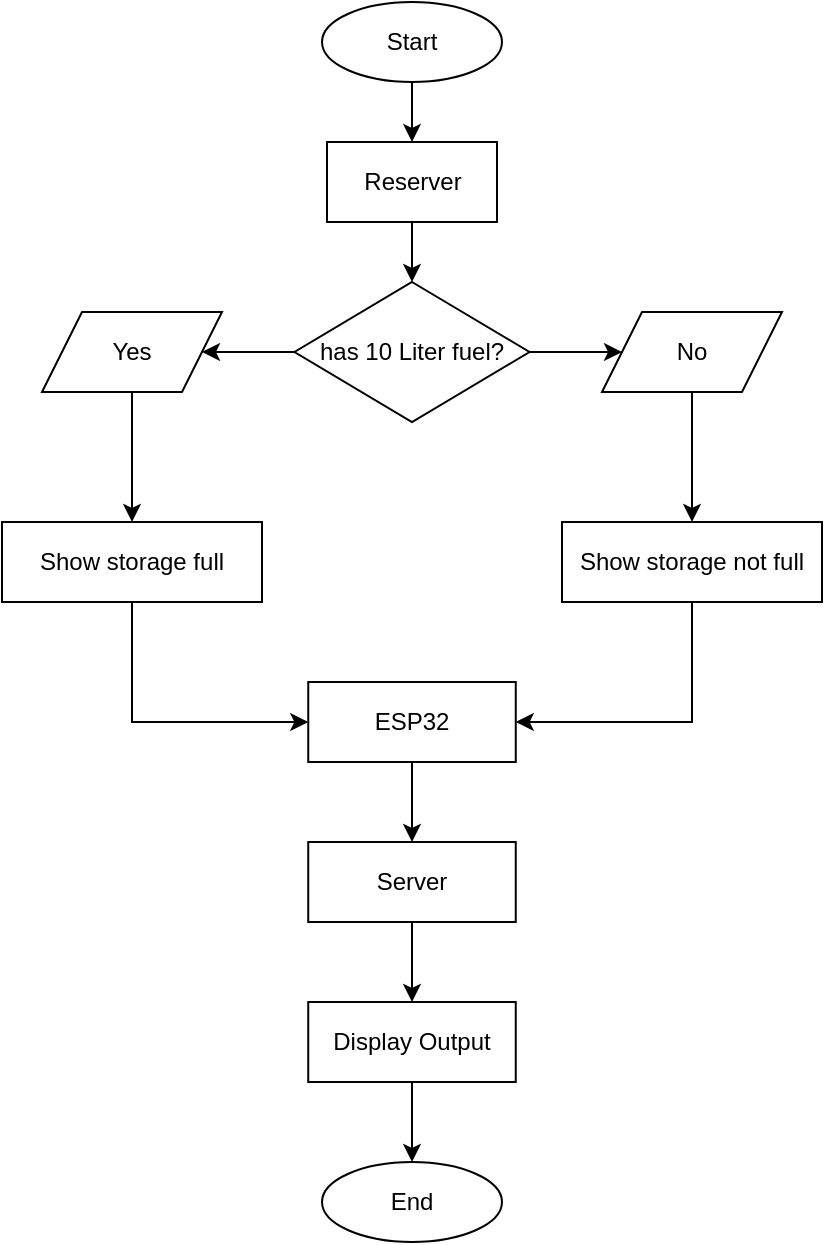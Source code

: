 <mxfile version="16.2.1" type="github"><diagram id="MFEzO-kAabfBXjxoVMJn" name="Page-1"><mxGraphModel dx="935" dy="678" grid="1" gridSize="10" guides="1" tooltips="1" connect="1" arrows="1" fold="1" page="1" pageScale="1" pageWidth="850" pageHeight="1100" math="0" shadow="0"><root><mxCell id="0"/><mxCell id="1" parent="0"/><mxCell id="cRJwVOKVT3IhdFE7zvFV-13" style="edgeStyle=orthogonalEdgeStyle;rounded=0;orthogonalLoop=1;jettySize=auto;html=1;exitX=0.5;exitY=1;exitDx=0;exitDy=0;entryX=0.5;entryY=0;entryDx=0;entryDy=0;" edge="1" parent="1" source="cRJwVOKVT3IhdFE7zvFV-1" target="cRJwVOKVT3IhdFE7zvFV-2"><mxGeometry relative="1" as="geometry"/></mxCell><mxCell id="cRJwVOKVT3IhdFE7zvFV-1" value="Start" style="ellipse;whiteSpace=wrap;html=1;" vertex="1" parent="1"><mxGeometry x="350" y="60" width="90" height="40" as="geometry"/></mxCell><mxCell id="cRJwVOKVT3IhdFE7zvFV-14" style="edgeStyle=orthogonalEdgeStyle;rounded=0;orthogonalLoop=1;jettySize=auto;html=1;exitX=0.5;exitY=1;exitDx=0;exitDy=0;entryX=0.5;entryY=0;entryDx=0;entryDy=0;" edge="1" parent="1" source="cRJwVOKVT3IhdFE7zvFV-2" target="cRJwVOKVT3IhdFE7zvFV-3"><mxGeometry relative="1" as="geometry"/></mxCell><mxCell id="cRJwVOKVT3IhdFE7zvFV-2" value="Reserver" style="rounded=0;whiteSpace=wrap;html=1;" vertex="1" parent="1"><mxGeometry x="352.5" y="130" width="85" height="40" as="geometry"/></mxCell><mxCell id="cRJwVOKVT3IhdFE7zvFV-15" style="edgeStyle=orthogonalEdgeStyle;rounded=0;orthogonalLoop=1;jettySize=auto;html=1;exitX=1;exitY=0.5;exitDx=0;exitDy=0;entryX=0;entryY=0.5;entryDx=0;entryDy=0;" edge="1" parent="1" source="cRJwVOKVT3IhdFE7zvFV-3" target="cRJwVOKVT3IhdFE7zvFV-5"><mxGeometry relative="1" as="geometry"/></mxCell><mxCell id="cRJwVOKVT3IhdFE7zvFV-16" style="edgeStyle=orthogonalEdgeStyle;rounded=0;orthogonalLoop=1;jettySize=auto;html=1;exitX=0;exitY=0.5;exitDx=0;exitDy=0;entryX=1;entryY=0.5;entryDx=0;entryDy=0;" edge="1" parent="1" source="cRJwVOKVT3IhdFE7zvFV-3" target="cRJwVOKVT3IhdFE7zvFV-4"><mxGeometry relative="1" as="geometry"/></mxCell><mxCell id="cRJwVOKVT3IhdFE7zvFV-3" value="has 10 Liter fuel?" style="rhombus;whiteSpace=wrap;html=1;" vertex="1" parent="1"><mxGeometry x="336.25" y="200" width="117.5" height="70" as="geometry"/></mxCell><mxCell id="cRJwVOKVT3IhdFE7zvFV-18" style="edgeStyle=orthogonalEdgeStyle;rounded=0;orthogonalLoop=1;jettySize=auto;html=1;exitX=0.5;exitY=1;exitDx=0;exitDy=0;entryX=0.5;entryY=0;entryDx=0;entryDy=0;" edge="1" parent="1" source="cRJwVOKVT3IhdFE7zvFV-4" target="cRJwVOKVT3IhdFE7zvFV-6"><mxGeometry relative="1" as="geometry"/></mxCell><mxCell id="cRJwVOKVT3IhdFE7zvFV-4" value="&lt;div&gt;Yes&lt;/div&gt;" style="shape=parallelogram;perimeter=parallelogramPerimeter;whiteSpace=wrap;html=1;fixedSize=1;" vertex="1" parent="1"><mxGeometry x="210" y="215" width="90" height="40" as="geometry"/></mxCell><mxCell id="cRJwVOKVT3IhdFE7zvFV-17" style="edgeStyle=orthogonalEdgeStyle;rounded=0;orthogonalLoop=1;jettySize=auto;html=1;exitX=0.5;exitY=1;exitDx=0;exitDy=0;" edge="1" parent="1" source="cRJwVOKVT3IhdFE7zvFV-5" target="cRJwVOKVT3IhdFE7zvFV-7"><mxGeometry relative="1" as="geometry"/></mxCell><mxCell id="cRJwVOKVT3IhdFE7zvFV-5" value="No" style="shape=parallelogram;perimeter=parallelogramPerimeter;whiteSpace=wrap;html=1;fixedSize=1;" vertex="1" parent="1"><mxGeometry x="490" y="215" width="90" height="40" as="geometry"/></mxCell><mxCell id="cRJwVOKVT3IhdFE7zvFV-19" style="edgeStyle=orthogonalEdgeStyle;rounded=0;orthogonalLoop=1;jettySize=auto;html=1;exitX=0.5;exitY=1;exitDx=0;exitDy=0;entryX=0;entryY=0.5;entryDx=0;entryDy=0;" edge="1" parent="1" source="cRJwVOKVT3IhdFE7zvFV-6" target="cRJwVOKVT3IhdFE7zvFV-8"><mxGeometry relative="1" as="geometry"/></mxCell><mxCell id="cRJwVOKVT3IhdFE7zvFV-6" value="Show storage full" style="rounded=0;whiteSpace=wrap;html=1;" vertex="1" parent="1"><mxGeometry x="190" y="320" width="130" height="40" as="geometry"/></mxCell><mxCell id="cRJwVOKVT3IhdFE7zvFV-20" style="edgeStyle=orthogonalEdgeStyle;rounded=0;orthogonalLoop=1;jettySize=auto;html=1;exitX=0.5;exitY=1;exitDx=0;exitDy=0;entryX=1;entryY=0.5;entryDx=0;entryDy=0;" edge="1" parent="1" source="cRJwVOKVT3IhdFE7zvFV-7" target="cRJwVOKVT3IhdFE7zvFV-8"><mxGeometry relative="1" as="geometry"/></mxCell><mxCell id="cRJwVOKVT3IhdFE7zvFV-7" value="Show storage not full" style="rounded=0;whiteSpace=wrap;html=1;" vertex="1" parent="1"><mxGeometry x="470" y="320" width="130" height="40" as="geometry"/></mxCell><mxCell id="cRJwVOKVT3IhdFE7zvFV-21" style="edgeStyle=orthogonalEdgeStyle;rounded=0;orthogonalLoop=1;jettySize=auto;html=1;exitX=0.5;exitY=1;exitDx=0;exitDy=0;entryX=0.5;entryY=0;entryDx=0;entryDy=0;" edge="1" parent="1" source="cRJwVOKVT3IhdFE7zvFV-8" target="cRJwVOKVT3IhdFE7zvFV-9"><mxGeometry relative="1" as="geometry"/></mxCell><mxCell id="cRJwVOKVT3IhdFE7zvFV-8" value="ESP32" style="rounded=0;whiteSpace=wrap;html=1;" vertex="1" parent="1"><mxGeometry x="343.13" y="400" width="103.75" height="40" as="geometry"/></mxCell><mxCell id="cRJwVOKVT3IhdFE7zvFV-22" style="edgeStyle=orthogonalEdgeStyle;rounded=0;orthogonalLoop=1;jettySize=auto;html=1;exitX=0.5;exitY=1;exitDx=0;exitDy=0;entryX=0.5;entryY=0;entryDx=0;entryDy=0;" edge="1" parent="1" source="cRJwVOKVT3IhdFE7zvFV-9" target="cRJwVOKVT3IhdFE7zvFV-10"><mxGeometry relative="1" as="geometry"/></mxCell><mxCell id="cRJwVOKVT3IhdFE7zvFV-9" value="Server" style="rounded=0;whiteSpace=wrap;html=1;" vertex="1" parent="1"><mxGeometry x="343.12" y="480" width="103.75" height="40" as="geometry"/></mxCell><mxCell id="cRJwVOKVT3IhdFE7zvFV-23" style="edgeStyle=orthogonalEdgeStyle;rounded=0;orthogonalLoop=1;jettySize=auto;html=1;exitX=0.5;exitY=1;exitDx=0;exitDy=0;entryX=0.5;entryY=0;entryDx=0;entryDy=0;" edge="1" parent="1" source="cRJwVOKVT3IhdFE7zvFV-10" target="cRJwVOKVT3IhdFE7zvFV-11"><mxGeometry relative="1" as="geometry"/></mxCell><mxCell id="cRJwVOKVT3IhdFE7zvFV-10" value="Display Output" style="rounded=0;whiteSpace=wrap;html=1;" vertex="1" parent="1"><mxGeometry x="343.12" y="560" width="103.75" height="40" as="geometry"/></mxCell><mxCell id="cRJwVOKVT3IhdFE7zvFV-11" value="End" style="ellipse;whiteSpace=wrap;html=1;" vertex="1" parent="1"><mxGeometry x="350" y="640" width="90" height="40" as="geometry"/></mxCell></root></mxGraphModel></diagram></mxfile>